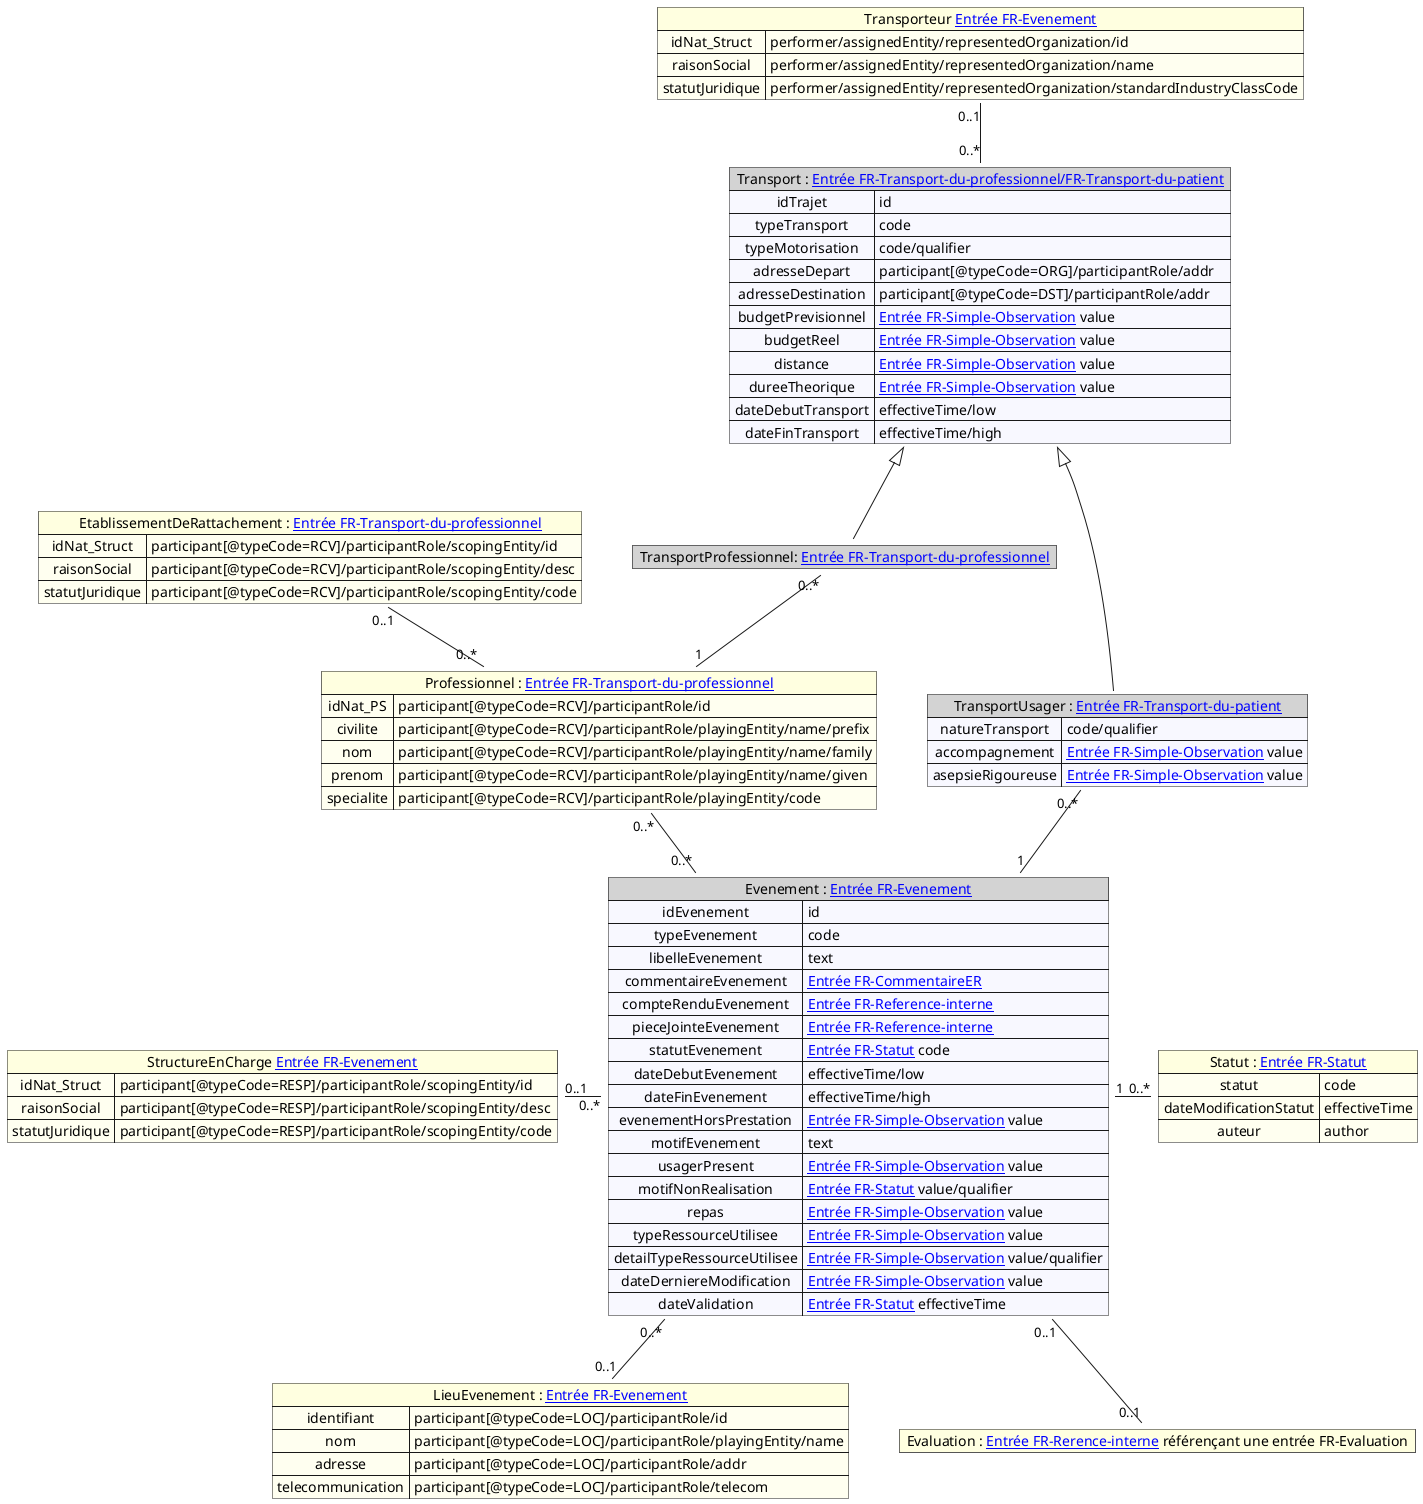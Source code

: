 @startuml


map "Evenement : [[contenu_dossier_corps_cda.html Entrée FR-Evenement]]" as Evenement #back:ghostWhite;header:LightGray {
    idEvenement => id
    typeEvenement => code
    libelleEvenement => text
    commentaireEvenement => [[contenu_dossier_corps_cda.html Entrée FR-CommentaireER]]
    compteRenduEvenement => [[contenu_dossier_corps_cda.html Entrée FR-Reference-interne]]
    pieceJointeEvenement => [[contenu_dossier_corps_cda.html Entrée FR-Reference-interne]]
    statutEvenement => [[contenu_dossier_corps_cda.html Entrée FR-Statut]] code
    dateDebutEvenement => effectiveTime/low
    dateFinEvenement => effectiveTime/high
    evenementHorsPrestation => [[contenu_dossier_corps_cda.html Entrée FR-Simple-Observation]] value
    motifEvenement => text
    usagerPresent => [[contenu_dossier_corps_cda.html Entrée FR-Simple-Observation]] value
    motifNonRealisation => [[contenu_dossier_corps_cda.html Entrée FR-Statut]] value/qualifier 
    repas => [[contenu_dossier_corps_cda.html Entrée FR-Simple-Observation]] value
    typeRessourceUtilisee => [[contenu_dossier_corps_cda.html Entrée FR-Simple-Observation]] value
    detailTypeRessourceUtilisee => [[contenu_dossier_corps_cda.html Entrée FR-Simple-Observation]] value/qualifier
    dateDerniereModification => [[contenu_dossier_corps_cda.html Entrée FR-Simple-Observation]] value
    dateValidation => [[contenu_dossier_corps_cda.html Entrée FR-Statut]] effectiveTime
}
map "Transport : [[contenu_dossier_corps_cda.html Entrée FR-Transport-du-professionnel/FR-Transport-du-patient]]" as Transport#back:ghostWhite;header:LightGray {
    idTrajet => id
    typeTransport => code
    typeMotorisation => code/qualifier
    adresseDepart => participant[@typeCode=ORG]/participantRole/addr
    adresseDestination => participant[@typeCode=DST]/participantRole/addr
    budgetPrevisionnel => [[contenu_dossier_corps_cda.html Entrée FR-Simple-Observation]] value
    budgetReel => [[contenu_dossier_corps_cda.html Entrée FR-Simple-Observation]] value
    distance => [[contenu_dossier_corps_cda.html Entrée FR-Simple-Observation]] value
    dureeTheorique => [[contenu_dossier_corps_cda.html Entrée FR-Simple-Observation]] value
    dateDebutTransport => effectiveTime/low
    dateFinTransport => effectiveTime/high

}
map "Professionnel : [[contenu_dossier_corps_cda.html Entrée FR-Transport-du-professionnel]]" as Professionnel #back:Ivory;header:LightYellow  {
    idNat_PS => participant[@typeCode=RCV]/participantRole/id
    civilite => participant[@typeCode=RCV]/participantRole/playingEntity/name/prefix
    nom => participant[@typeCode=RCV]/participantRole/playingEntity/name/family
    prenom => participant[@typeCode=RCV]/participantRole/playingEntity/name/given
    specialite => participant[@typeCode=RCV]/participantRole/playingEntity/code
}

map "EtablissementDeRattachement : [[contenu_dossier_corps_cda.html Entrée FR-Transport-du-professionnel]]" as etablissementDeRattachement #back:Ivory;header:LightYellow {
    idNat_Struct => participant[@typeCode=RCV]/participantRole/scopingEntity/id
    raisonSocial => participant[@typeCode=RCV]/participantRole/scopingEntity/desc
    statutJuridique => participant[@typeCode=RCV]/participantRole/scopingEntity/code
}

map "Transporteur [[contenu_dossier_corps_cda.html Entrée FR-Evenement]]" as transporteur #back:Ivory;header:LightYellow  {
    idNat_Struct => performer/assignedEntity/representedOrganization/id
    raisonSocial => performer/assignedEntity/representedOrganization/name
    statutJuridique =>  performer/assignedEntity/representedOrganization/standardIndustryClassCode
}

map "StructureEnCharge [[contenu_dossier_corps_cda.html Entrée FR-Evenement]]" as structureEnCharge #back:Ivory;header:LightYellow  {
    idNat_Struct => participant[@typeCode=RESP]/participantRole/scopingEntity/id
    raisonSocial => participant[@typeCode=RESP]/participantRole/scopingEntity/desc
    statutJuridique => participant[@typeCode=RESP]/participantRole/scopingEntity/code
}


map "TransportProfessionnel: [[contenu_dossier_corps_cda.html Entrée FR-Transport-du-professionnel]]" as TransportPro#back:ghostWhite;header:LightGray {
}



map "TransportUsager : [[contenu_dossier_corps_cda.html Entrée FR-Transport-du-patient]]" as TransportUsager#back:ghostWhite;header:LightGray {
    natureTransport => code/qualifier
    accompagnement => [[contenu_dossier_corps_cda.html Entrée FR-Simple-Observation]] value
    asepsieRigoureuse => [[contenu_dossier_corps_cda.html Entrée FR-Simple-Observation]] value
}

map "LieuEvenement : [[contenu_dossier_corps_cda.html Entrée FR-Evenement]]" as Lieu #back:Ivory;header:LightYellow  {
    identifiant => participant[@typeCode=LOC]/participantRole/id    
    nom => participant[@typeCode=LOC]/participantRole/playingEntity/name
    adresse => participant[@typeCode=LOC]/participantRole/addr
    telecommunication => participant[@typeCode=LOC]/participantRole/telecom 
}

map "Evaluation : [[contenu_dossier_corps_cda.html Entrée FR-Rerence-interne]] référençant une entrée FR-Evaluation" as Evaluation #back:Ivory;header:LightYellow {
}

map "Statut : [[contenu_dossier_corps_cda.html Entrée FR-Statut]]" as Statut #back:Ivory;header:LightYellow{
    statut => code
    dateModificationStatut => effectiveTime
    auteur => author
}


Evenement "0..*" -- "0..1" Lieu  
Professionnel "0..*" -- "0..*" Evenement
structureEnCharge "0..1" -right- "0..*" Evenement
Transport <|-- TransportPro
Transport <|-- TransportUsager
TransportUsager "0..*" -- "1" Evenement
TransportPro "0..*" -- "1" Professionnel
Evenement "0..1" -- "0..1" Evaluation
Evenement "1" -right- "0..*" Statut
transporteur "0..1" -- "0..*" Transport
etablissementDeRattachement "0..1" -- "0..*" Professionnel



@enduml